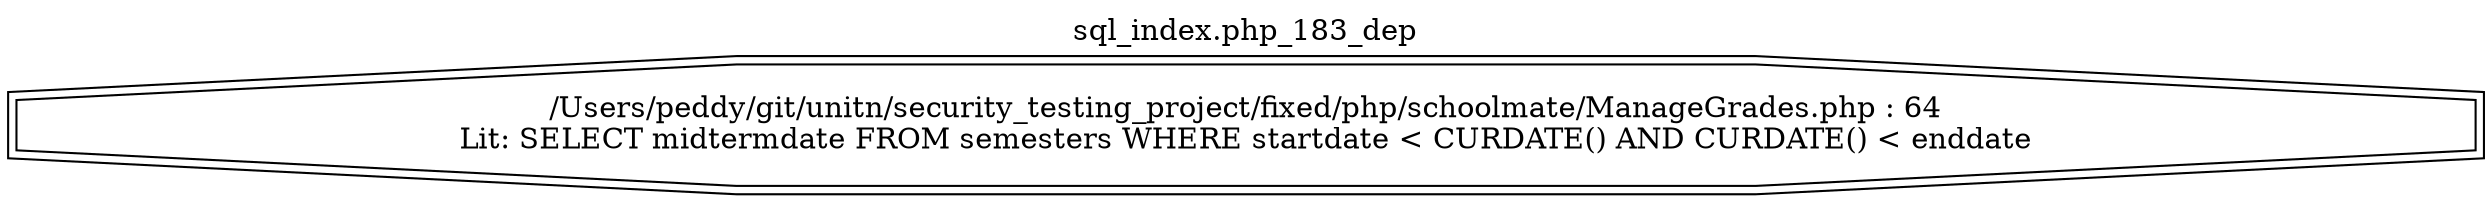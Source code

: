 digraph cfg {
  label="sql_index.php_183_dep";
  labelloc=t;
  n1 [shape=doubleoctagon, label="/Users/peddy/git/unitn/security_testing_project/fixed/php/schoolmate/ManageGrades.php : 64\nLit: SELECT midtermdate FROM semesters WHERE startdate < CURDATE() AND CURDATE() < enddate\n"];
}
